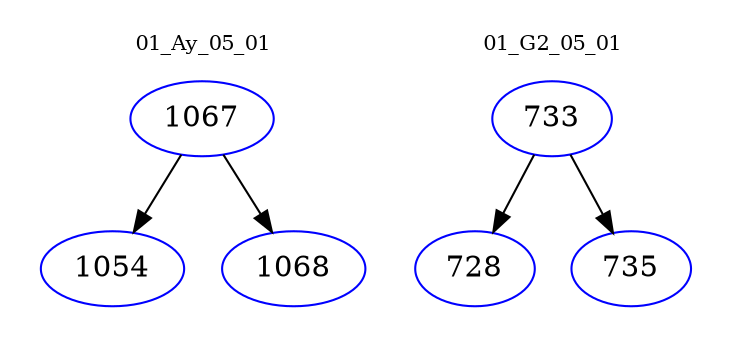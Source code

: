 digraph{
subgraph cluster_0 {
color = white
label = "01_Ay_05_01";
fontsize=10;
T0_1067 [label="1067", color="blue"]
T0_1067 -> T0_1054 [color="black"]
T0_1054 [label="1054", color="blue"]
T0_1067 -> T0_1068 [color="black"]
T0_1068 [label="1068", color="blue"]
}
subgraph cluster_1 {
color = white
label = "01_G2_05_01";
fontsize=10;
T1_733 [label="733", color="blue"]
T1_733 -> T1_728 [color="black"]
T1_728 [label="728", color="blue"]
T1_733 -> T1_735 [color="black"]
T1_735 [label="735", color="blue"]
}
}
